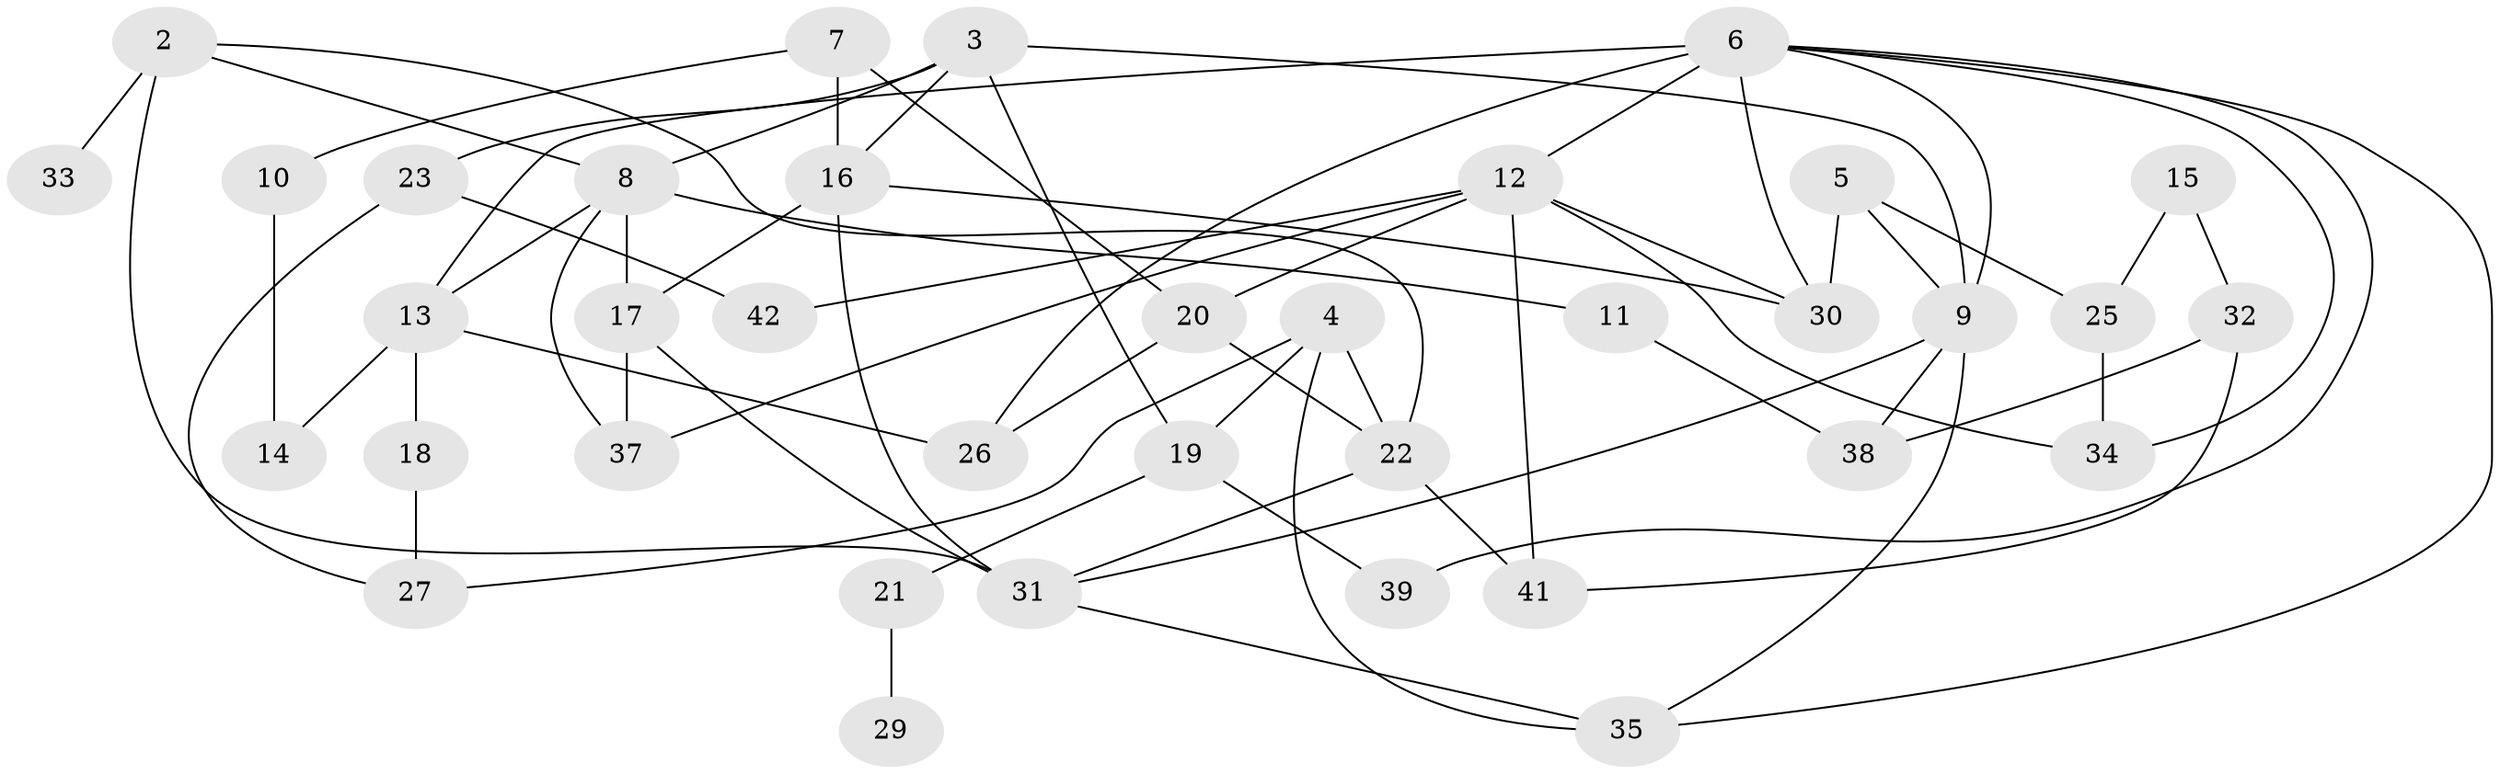 // original degree distribution, {0: 0.05813953488372093, 3: 0.32558139534883723, 6: 0.03488372093023256, 4: 0.1744186046511628, 2: 0.22093023255813954, 7: 0.011627906976744186, 1: 0.13953488372093023, 5: 0.03488372093023256}
// Generated by graph-tools (version 1.1) at 2025/48/03/04/25 22:48:22]
// undirected, 37 vertices, 66 edges
graph export_dot {
  node [color=gray90,style=filled];
  2;
  3;
  4;
  5;
  6;
  7;
  8;
  9;
  10;
  11;
  12;
  13;
  14;
  15;
  16;
  17;
  18;
  19;
  20;
  21;
  22;
  23;
  25;
  26;
  27;
  29;
  30;
  31;
  32;
  33;
  34;
  35;
  37;
  38;
  39;
  41;
  42;
  2 -- 8 [weight=1.0];
  2 -- 22 [weight=1.0];
  2 -- 31 [weight=2.0];
  2 -- 33 [weight=1.0];
  3 -- 8 [weight=1.0];
  3 -- 9 [weight=1.0];
  3 -- 16 [weight=1.0];
  3 -- 19 [weight=1.0];
  3 -- 23 [weight=1.0];
  4 -- 19 [weight=1.0];
  4 -- 22 [weight=1.0];
  4 -- 27 [weight=1.0];
  4 -- 35 [weight=1.0];
  5 -- 9 [weight=1.0];
  5 -- 25 [weight=1.0];
  5 -- 30 [weight=1.0];
  6 -- 9 [weight=2.0];
  6 -- 12 [weight=1.0];
  6 -- 13 [weight=2.0];
  6 -- 26 [weight=1.0];
  6 -- 30 [weight=2.0];
  6 -- 34 [weight=1.0];
  6 -- 35 [weight=1.0];
  6 -- 39 [weight=1.0];
  7 -- 10 [weight=1.0];
  7 -- 16 [weight=1.0];
  7 -- 20 [weight=2.0];
  8 -- 11 [weight=1.0];
  8 -- 13 [weight=1.0];
  8 -- 17 [weight=1.0];
  8 -- 37 [weight=1.0];
  9 -- 31 [weight=1.0];
  9 -- 35 [weight=1.0];
  9 -- 38 [weight=1.0];
  10 -- 14 [weight=1.0];
  11 -- 38 [weight=1.0];
  12 -- 20 [weight=1.0];
  12 -- 30 [weight=1.0];
  12 -- 34 [weight=1.0];
  12 -- 37 [weight=1.0];
  12 -- 41 [weight=1.0];
  12 -- 42 [weight=1.0];
  13 -- 14 [weight=1.0];
  13 -- 18 [weight=2.0];
  13 -- 26 [weight=1.0];
  15 -- 25 [weight=1.0];
  15 -- 32 [weight=1.0];
  16 -- 17 [weight=1.0];
  16 -- 30 [weight=1.0];
  16 -- 31 [weight=1.0];
  17 -- 31 [weight=1.0];
  17 -- 37 [weight=1.0];
  18 -- 27 [weight=1.0];
  19 -- 21 [weight=1.0];
  19 -- 39 [weight=1.0];
  20 -- 22 [weight=3.0];
  20 -- 26 [weight=1.0];
  21 -- 29 [weight=1.0];
  22 -- 31 [weight=1.0];
  22 -- 41 [weight=1.0];
  23 -- 27 [weight=1.0];
  23 -- 42 [weight=1.0];
  25 -- 34 [weight=1.0];
  31 -- 35 [weight=1.0];
  32 -- 38 [weight=1.0];
  32 -- 41 [weight=1.0];
}
